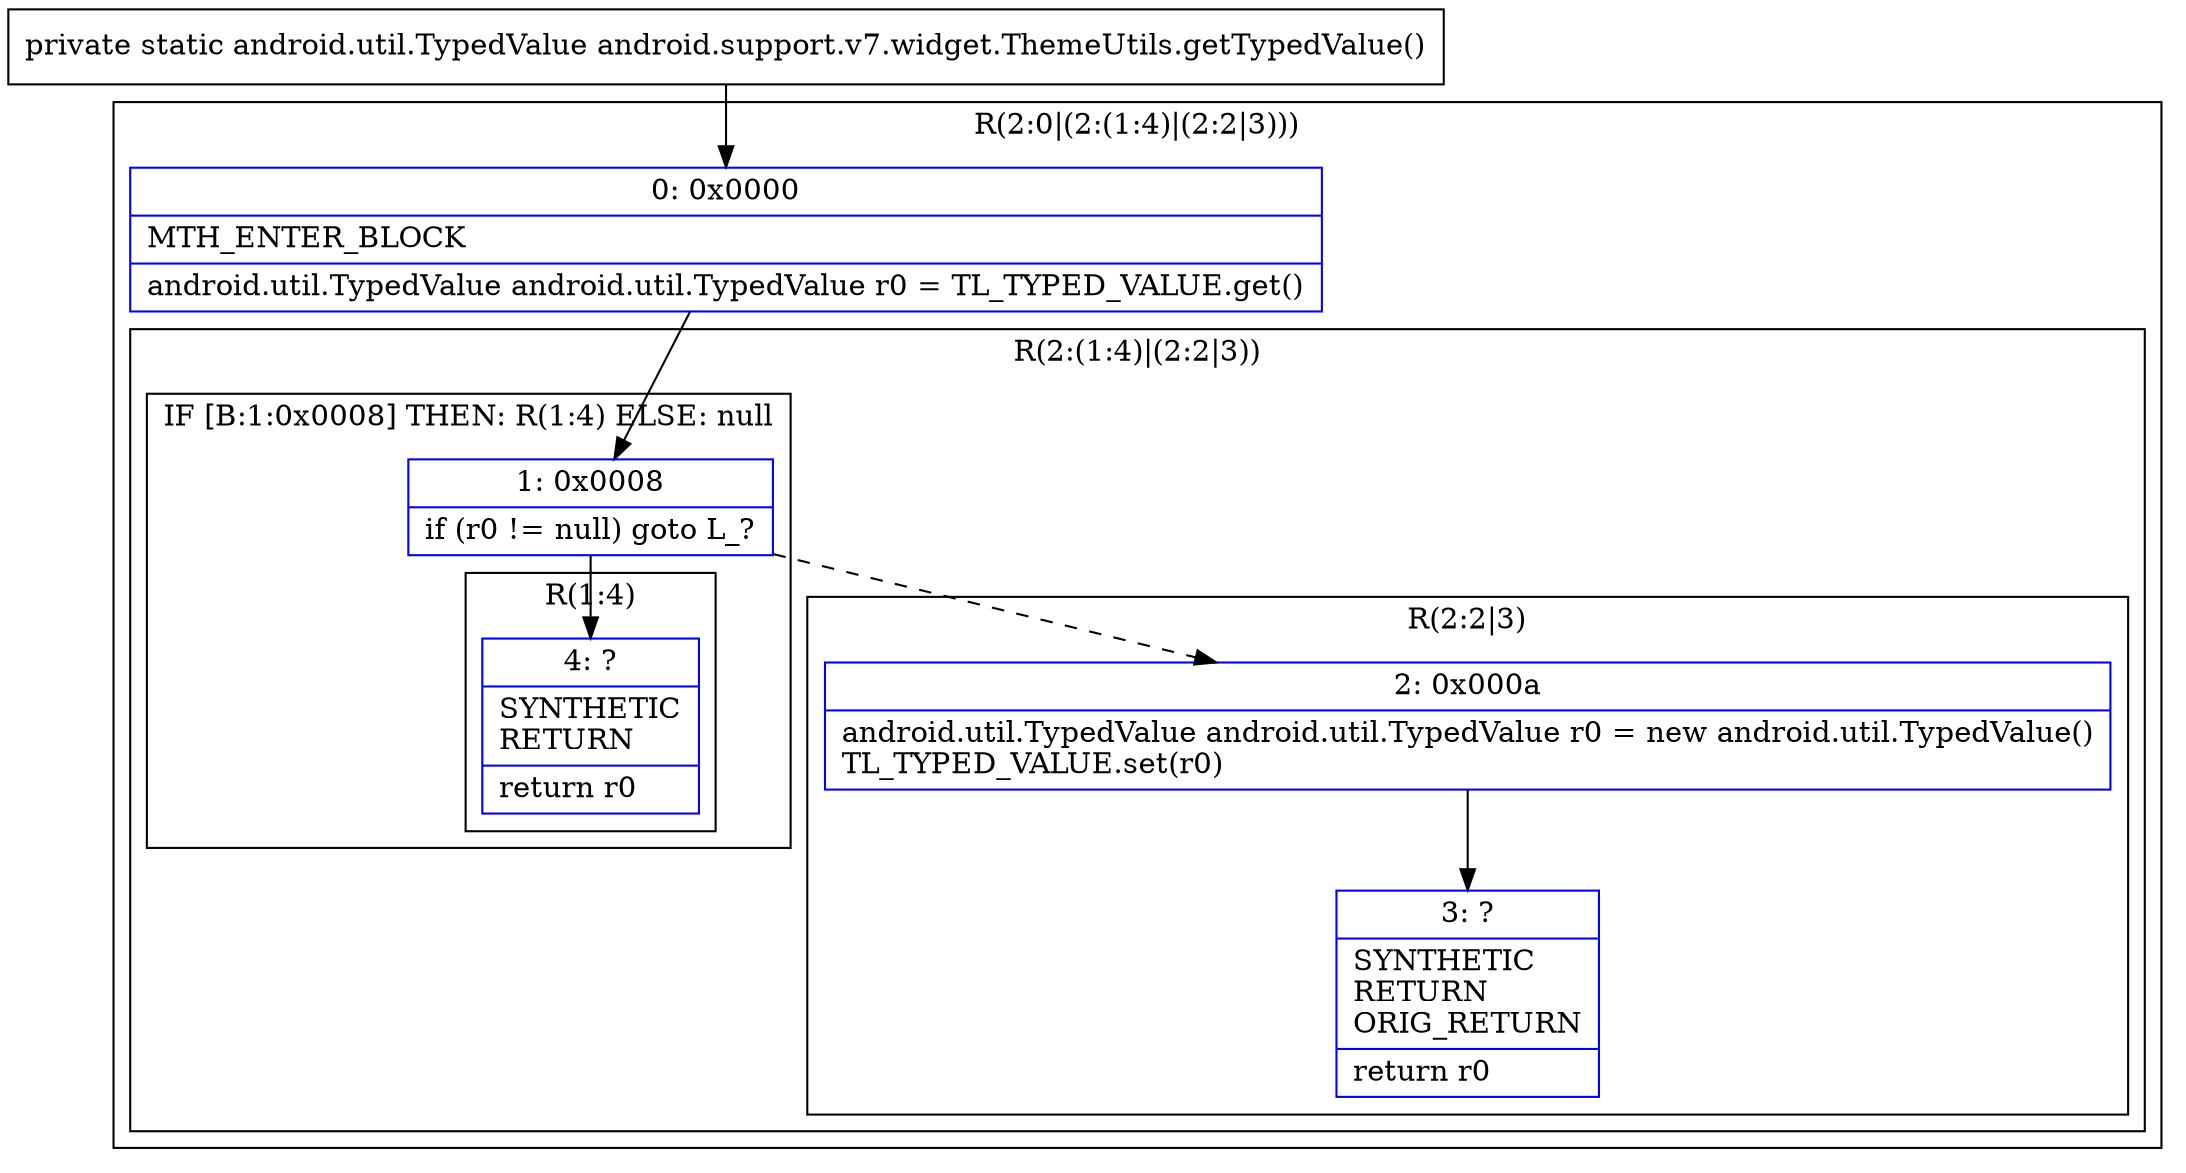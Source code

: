 digraph "CFG forandroid.support.v7.widget.ThemeUtils.getTypedValue()Landroid\/util\/TypedValue;" {
subgraph cluster_Region_959323802 {
label = "R(2:0|(2:(1:4)|(2:2|3)))";
node [shape=record,color=blue];
Node_0 [shape=record,label="{0\:\ 0x0000|MTH_ENTER_BLOCK\l|android.util.TypedValue android.util.TypedValue r0 = TL_TYPED_VALUE.get()\l}"];
subgraph cluster_Region_2019576839 {
label = "R(2:(1:4)|(2:2|3))";
node [shape=record,color=blue];
subgraph cluster_IfRegion_1408035510 {
label = "IF [B:1:0x0008] THEN: R(1:4) ELSE: null";
node [shape=record,color=blue];
Node_1 [shape=record,label="{1\:\ 0x0008|if (r0 != null) goto L_?\l}"];
subgraph cluster_Region_1604294449 {
label = "R(1:4)";
node [shape=record,color=blue];
Node_4 [shape=record,label="{4\:\ ?|SYNTHETIC\lRETURN\l|return r0\l}"];
}
}
subgraph cluster_Region_2099310667 {
label = "R(2:2|3)";
node [shape=record,color=blue];
Node_2 [shape=record,label="{2\:\ 0x000a|android.util.TypedValue android.util.TypedValue r0 = new android.util.TypedValue()\lTL_TYPED_VALUE.set(r0)\l}"];
Node_3 [shape=record,label="{3\:\ ?|SYNTHETIC\lRETURN\lORIG_RETURN\l|return r0\l}"];
}
}
}
MethodNode[shape=record,label="{private static android.util.TypedValue android.support.v7.widget.ThemeUtils.getTypedValue() }"];
MethodNode -> Node_0;
Node_0 -> Node_1;
Node_1 -> Node_2[style=dashed];
Node_1 -> Node_4;
Node_2 -> Node_3;
}

